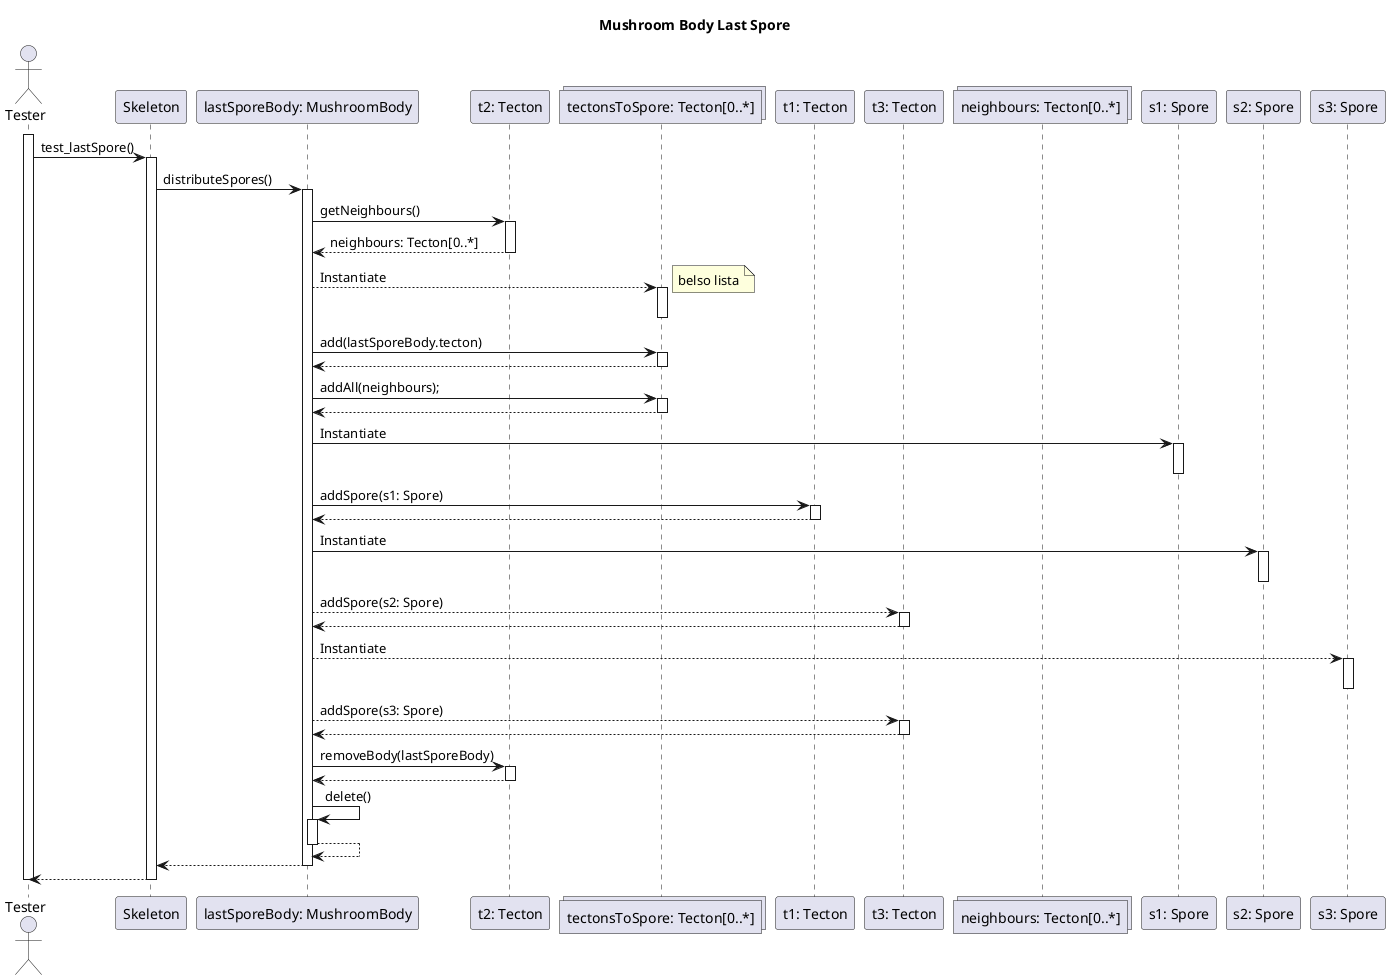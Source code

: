 @startuml Mushroom Body Last Spore

title Mushroom Body Last Spore

actor "Tester" as tester
participant "Skeleton" as skeleton
participant "lastSporeBody: MushroomBody" as lsmb
participant "t2: Tecton" as t2

collections "tectonsToSpore: Tecton[0..*]" as tectons

participant "t1: Tecton" as t1
participant "t3: Tecton" as t3

collections "neighbours: Tecton[0..*]"
participant "s1: Spore" as s1
participant "s2: Spore" as s2
participant "s3: Spore" as s3

activate tester
tester -> skeleton: test_lastSpore()
activate skeleton


' BEGIN COPY
skeleton -> lsmb: distributeSpores() 
activate lsmb
lsmb -> t2 : getNeighbours()
activate t2
t2 --> lsmb : neighbours: Tecton[0..*]
deactivate t2

lsmb --> tectons: Instantiate
note right: belso lista
activate tectons
deactivate tectons

lsmb -> tectons: add(lastSporeBody.tecton)
activate tectons
tectons --> lsmb
deactivate tectons

lsmb -> tectons: addAll(neighbours);
activate tectons
tectons --> lsmb
deactivate tectons

' CANT REUSE
' loop for each tectonToSpore in tectonsToSpore
'     body -> tectonToSpore : addSpore(spore: Spore)
'     activate tectonToSpore
'     tectonToSpore --> body 
'     deactivate tectonToSpore
' 
' end

lsmb -> s1: Instantiate
activate s1
deactivate s1

lsmb -> t1: addSpore(s1: Spore)
activate t1
t1 --> lsmb
deactivate t1

lsmb -> s2: Instantiate
activate s2
deactivate s2

lsmb --> t3: addSpore(s2: Spore)
activate t3
t3 --> lsmb
deactivate t3

lsmb --> s3: Instantiate
activate s3
deactivate s3

lsmb --> t3: addSpore(s3: Spore)
activate t3
t3 --> lsmb
deactivate t3

lsmb -> t2 : removeBody(lastSporeBody)
activate t2
t2 --> lsmb
deactivate t2

lsmb -> lsmb: delete()
activate lsmb

lsmb --> lsmb
deactivate lsmb

lsmb --> skeleton
deactivate lsmb

' END COPY

skeleton --> tester
deactivate skeleton

deactivate tester

@enduml